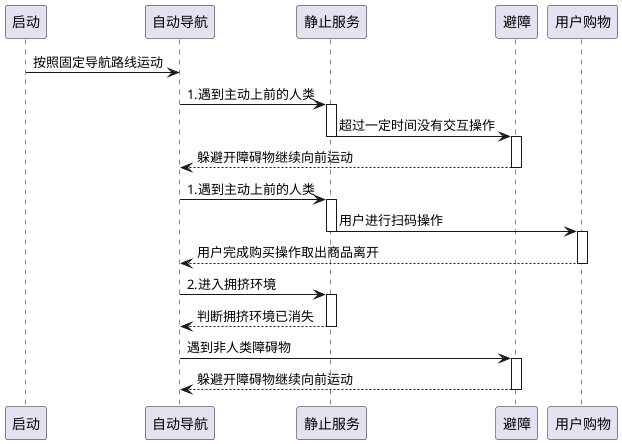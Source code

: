 @startuml
启动 -> 自动导航: 按照固定导航路线运动
自动导航 -> 静止服务: 1.遇到主动上前的人类
activate 静止服务
静止服务 -> 避障:超过一定时间没有交互操作
deactivate
activate 避障
避障 --> 自动导航:躲避开障碍物继续向前运动
deactivate

自动导航 -> 静止服务: 1.遇到主动上前的人类
activate 静止服务
静止服务 -> 用户购物:用户进行扫码操作
deactivate
activate 用户购物
用户购物 -->自动导航:用户完成购买操作取出商品离开
deactivate

自动导航 -> 静止服务: 2.进入拥挤环境
activate 静止服务
return 判断拥挤环境已消失

自动导航 -> 避障:遇到非人类障碍物
activate 避障
return 躲避开障碍物继续向前运动
@enduml